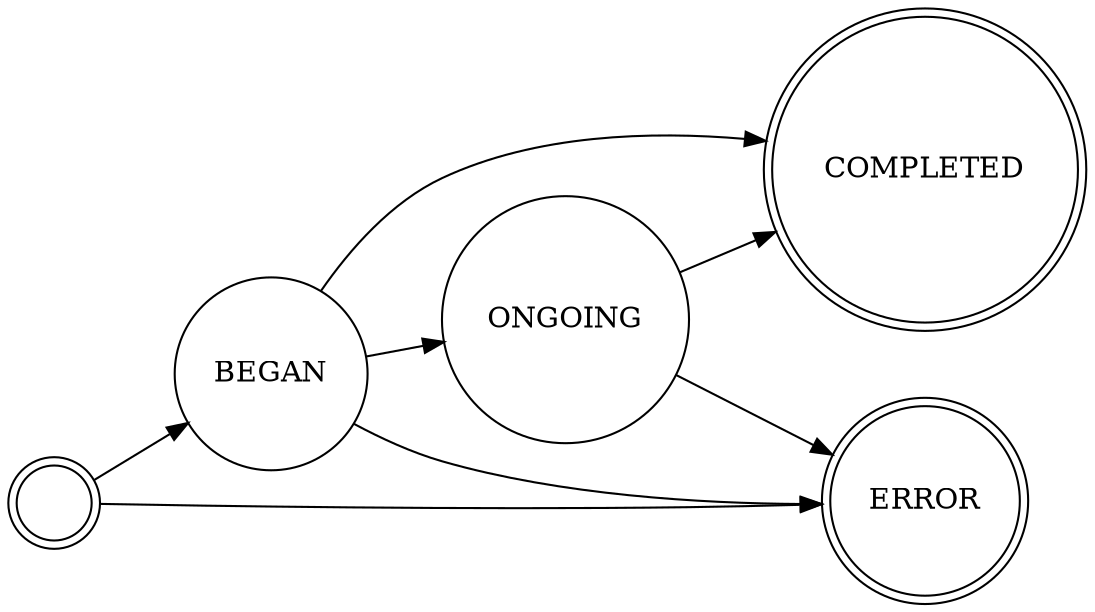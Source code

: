 /*
 * Copyright (C) 2018 The Android Open Source Project
 *
 * Licensed under the Apache License, Version 2.0 (the "License");
 * you may not use this file except in compliance with the License.
 * You may obtain a copy of the License at
 *
 *      http://www.apache.org/licenses/LICENSE-2.0
 *
 * Unless required by applicable law or agreed to in writing, software
 * distributed under the License is distributed on an "AS IS" BASIS,
 * WITHOUT WARRANTIES OR CONDITIONS OF ANY KIND, either express or implied.
 * See the License for the specific language governing permissions and
 * limitations under the License.
 */

/**
 * Convert with `graph-easy --as=boxart` to get textual rendering.
 */
digraph finite_state_machine {
rankdir=LR;
size="8,5"
node [shape = circle ]; BEGAN ONGOING;
node [shape = doublecircle];

// graph-easy does not support multiple state syntax {}, write one-by-one

"" -> BEGAN;
"" -> ERROR;
BEGAN -> ERROR;
ONGOING -> ERROR;

BEGAN -> ONGOING;
BEGAN -> COMPLETED;
ONGOING -> COMPLETED;

}
